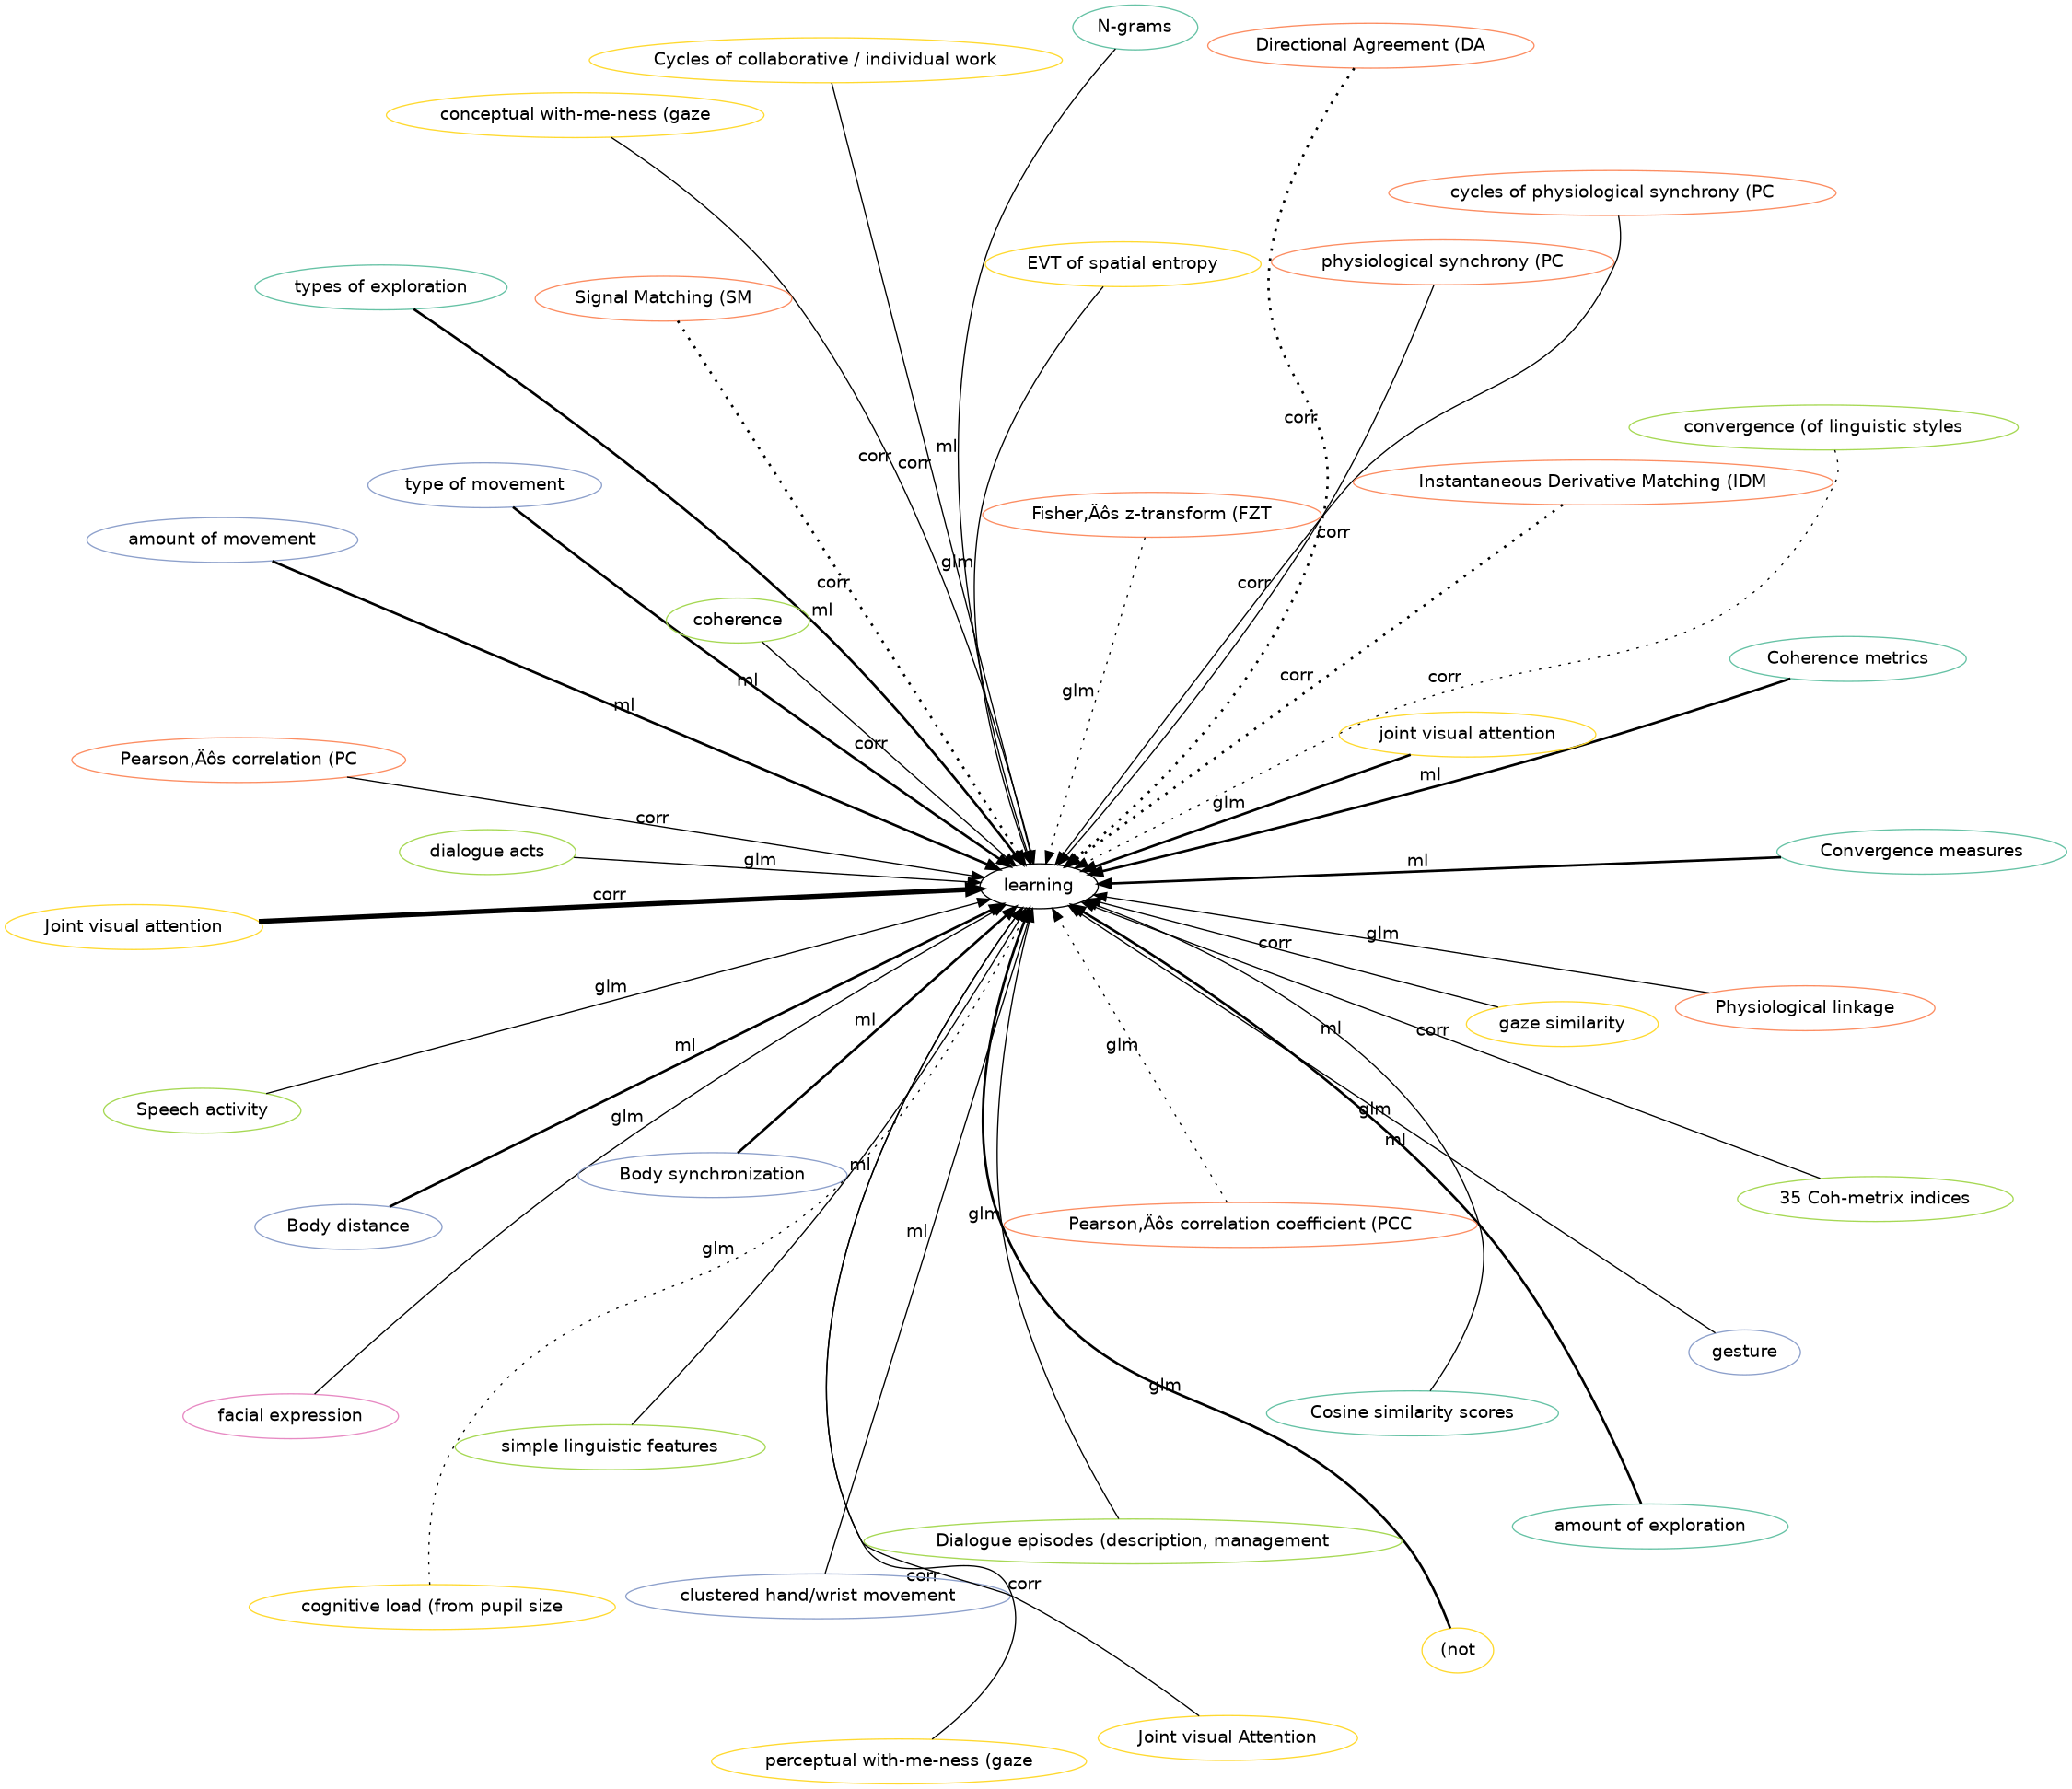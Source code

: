 digraph world {
        size="15,15";
        layout=neato
        graph [fontname = "helvetica"];
        node [fontname = "helvetica", colorscheme=set28];
        edge [fontname = "helvetica", colorscheme=set28];

	"learning" [href="index.svg"];
	"Physiological linkage" [href="https://scholar.google.com/scholar?hl=en&q=Physiological%20Linkage%20of%20Dyadic%20Gaming%20Experience" target="_blank" , color="2"];
	"perceptual with-me-ness (gaze" [href="https://scholar.google.com/scholar?hl=en&q=Looking%20AT%20versus%20Looking%20THROUGH:%20A%20Dual%20Eye-tracking%20Study%20in%20MOOC%20Context" target="_blank" , color="6"];
	"conceptual with-me-ness (gaze" [href="https://scholar.google.com/scholar?hl=en&q=Looking%20AT%20versus%20Looking%20THROUGH:%20A%20Dual%20Eye-tracking%20Study%20in%20MOOC%20Context" target="_blank" , color="6"];
	"gaze similarity" [href="https://scholar.google.com/scholar?hl=en&q=Looking%20AT%20versus%20Looking%20THROUGH:%20A%20Dual%20Eye-tracking%20Study%20in%20MOOC%20Context" target="_blank" , color="6"];
	"dialogue acts" [href="https://scholar.google.com/scholar?hl=en&q=The%20Additive%20Value%20of%20Multimodal%20Features%20for%20Predicting%20Engagement,%20Frustration,%20and%20Learning%20during%20Tutoring" target="_blank" , color="5"];
	"facial expression" [href="https://scholar.google.com/scholar?hl=en&q=The%20Additive%20Value%20of%20Multimodal%20Features%20for%20Predicting%20Engagement,%20Frustration,%20and%20Learning%20during%20Tutoring" target="_blank" , color="4"];
	"gesture" [href="https://scholar.google.com/scholar?hl=en&q=The%20Additive%20Value%20of%20Multimodal%20Features%20for%20Predicting%20Engagement,%20Frustration,%20and%20Learning%20during%20Tutoring" target="_blank" , color="3"];
	"clustered hand/wrist movement" [href="https://scholar.google.com/scholar?hl=en&q=(Dis)Engagement%20Maters:%20Identifying%20Efficacious%20Learning%20Practices%20with%20Multimodal%20Learning%20Analytics" target="_blank" , color="3"];
	"(not" [href="https://scholar.google.com/scholar?hl=en&q=Dual%20Gaze%20as%20a%20Proxy%20for%20Collaboration%20in%20Informal%20Learning" target="_blank" , color="6"];
	"(not" [href="https://scholar.google.com/scholar?hl=en&q=Dual%20Gaze%20as%20a%20Proxy%20for%20Collaboration%20in%20Informal%20Learning" target="_blank" , color="6"];
	"Dialogue episodes (description, management" [href="https://scholar.google.com/scholar?hl=en&q=Dual%20Gaze%20as%20a%20Proxy%20for%20Collaboration%20in%20Informal%20Learning" target="_blank" , color="5"];
	"Joint visual attention" [href="https://scholar.google.com/scholar?hl=en&q=Using%20Eye-Tracking%20Technology%20to%20Support%20Visual%20Coordination%20in%20Collaborative%20Problem-Solving%20Groups" target="_blank" , color="6"];
	"Joint visual attention" [href="https://scholar.google.com/scholar?hl=en&q=The%20Effect%20of%20Mutual%20Gaze%20Perception%20on%20Students’%20Verbal%20Coordination" target="_blank" , color="6"];
	"Convergence measures" [href="https://scholar.google.com/scholar?hl=en&q=The%20Effect%20of%20Mutual%20Gaze%20Perception%20on%20Students’%20Verbal%20Coordination" target="_blank" , color="1"];
	"Joint visual attention" [href="https://scholar.google.com/scholar?hl=en&q=The%20Effect%20of%20Mutual%20Gaze%20Perception%20on%20Students’%20Verbal%20Coordination" target="_blank" , color="6"];
	"Coherence metrics" [href="https://scholar.google.com/scholar?hl=en&q=The%20Effect%20of%20Mutual%20Gaze%20Perception%20on%20Students’%20Verbal%20Coordination" target="_blank" , color="1"];
	"N-grams" [href="https://scholar.google.com/scholar?hl=en&q=The%20Effect%20of%20Mutual%20Gaze%20Perception%20on%20Students’%20Verbal%20Coordination" target="_blank" , color="1"];
	"Cosine similarity scores" [href="https://scholar.google.com/scholar?hl=en&q=The%20Effect%20of%20Mutual%20Gaze%20Perception%20on%20Students’%20Verbal%20Coordination" target="_blank" , color="1"];
	"Convergence measures" [href="https://scholar.google.com/scholar?hl=en&q=The%20Effect%20of%20Mutual%20Gaze%20Perception%20on%20Students’%20Verbal%20Coordination" target="_blank" , color="1"];
	"Coherence metrics" [href="https://scholar.google.com/scholar?hl=en&q=The%20Effect%20of%20Mutual%20Gaze%20Perception%20on%20Students’%20Verbal%20Coordination" target="_blank" , color="1"];
	"Joint visual attention" [href="https://scholar.google.com/scholar?hl=en&q=Detecting%20Collaborative%20Dynamics%20Using%20Mobile%20Eye-Trackers" target="_blank" , color="6"];
	"amount of exploration" [href="https://scholar.google.com/scholar?hl=en&q=Unraveling%20Students'%20Interaction%20around%20a%20Tangible%20Interface%20Using%20Multimodal%20Learning%20Analytics." target="_blank" , color="1"];
	"types of exploration" [href="https://scholar.google.com/scholar?hl=en&q=Unraveling%20Students'%20Interaction%20around%20a%20Tangible%20Interface%20Using%20Multimodal%20Learning%20Analytics." target="_blank" , color="1"];
	"amount of movement" [href="https://scholar.google.com/scholar?hl=en&q=Unraveling%20Students'%20Interaction%20around%20a%20Tangible%20Interface%20Using%20Multimodal%20Learning%20Analytics." target="_blank" , color="3"];
	"type of movement" [href="https://scholar.google.com/scholar?hl=en&q=Unraveling%20Students'%20Interaction%20around%20a%20Tangible%20Interface%20Using%20Multimodal%20Learning%20Analytics." target="_blank" , color="3"];
	"Body synchronization" [href="https://scholar.google.com/scholar?hl=en&q=Unraveling%20Students'%20Interaction%20around%20a%20Tangible%20Interface%20Using%20Multimodal%20Learning%20Analytics." target="_blank" , color="3"];
	"Body distance" [href="https://scholar.google.com/scholar?hl=en&q=Unraveling%20Students'%20Interaction%20around%20a%20Tangible%20Interface%20Using%20Multimodal%20Learning%20Analytics." target="_blank" , color="3"];
	"amount of exploration" [href="https://scholar.google.com/scholar?hl=en&q=Unraveling%20Students'%20Interaction%20around%20a%20Tangible%20Interface%20Using%20Multimodal%20Learning%20Analytics." target="_blank" , color="1"];
	"types of exploration" [href="https://scholar.google.com/scholar?hl=en&q=Unraveling%20Students'%20Interaction%20around%20a%20Tangible%20Interface%20Using%20Multimodal%20Learning%20Analytics." target="_blank" , color="1"];
	"amount of movement" [href="https://scholar.google.com/scholar?hl=en&q=Unraveling%20Students'%20Interaction%20around%20a%20Tangible%20Interface%20Using%20Multimodal%20Learning%20Analytics." target="_blank" , color="3"];
	"type of movement" [href="https://scholar.google.com/scholar?hl=en&q=Unraveling%20Students'%20Interaction%20around%20a%20Tangible%20Interface%20Using%20Multimodal%20Learning%20Analytics." target="_blank" , color="3"];
	"Body synchronization" [href="https://scholar.google.com/scholar?hl=en&q=Unraveling%20Students'%20Interaction%20around%20a%20Tangible%20Interface%20Using%20Multimodal%20Learning%20Analytics." target="_blank" , color="3"];
	"Body distance" [href="https://scholar.google.com/scholar?hl=en&q=Unraveling%20Students'%20Interaction%20around%20a%20Tangible%20Interface%20Using%20Multimodal%20Learning%20Analytics." target="_blank" , color="3"];
	"physiological synchrony (PC" [href="https://scholar.google.com/scholar?hl=en&q=Unpacking%20the%20relationship%20between%20existing%20and%20new%20measures%20of%20physiological%20synchrony%20and%20collaborative%20learning:%20a%20mixed%20methods%20study" target="_blank" , color="2"];
	"cycles of physiological synchrony (PC" [href="https://scholar.google.com/scholar?hl=en&q=Unpacking%20the%20relationship%20between%20existing%20and%20new%20measures%20of%20physiological%20synchrony%20and%20collaborative%20learning:%20a%20mixed%20methods%20study" target="_blank" , color="2"];
	"Cycles of collaborative / individual work" [href="https://scholar.google.com/scholar?hl=en&q=Leveraging%20Mobile%20Eye-Trackers%20to%20Capture%20Joint%20Visual%20Attention%20in%20Co-Located%20Collaborative%20Learning" target="_blank" , color="6"];
	"Joint visual Attention" [href="https://scholar.google.com/scholar?hl=en&q=Using%20Mobile%20Eye-Trackers%20to%20Unpack%20the%20Perceptual%20Benefits%20of%20a%20Tangible%20User%20Interface%20for%20Collaborative%20Learning" target="_blank" , color="6"];
	"convergence (of linguistic styles" [href="https://scholar.google.com/scholar?hl=en&q=Does%20Seeing%20One%20Another’s%20Gaze%20Affect%20Group%20Dialogue?" target="_blank" , color="5"];
	"coherence" [href="https://scholar.google.com/scholar?hl=en&q=Does%20Seeing%20One%20Another’s%20Gaze%20Affect%20Group%20Dialogue?" target="_blank" , color="5"];
	"simple linguistic features" [href="https://scholar.google.com/scholar?hl=en&q=Does%20Seeing%20One%20Another’s%20Gaze%20Affect%20Group%20Dialogue?" target="_blank" , color="5"];
	"35 Coh-metrix indices" [href="https://scholar.google.com/scholar?hl=en&q=Predicting%20the%20Quality%20of%20Collaborative%20Problem%20Solving%20Through%20Linguistic%20Analysis%20of%20Discourse" target="_blank" , color="5"];
	"EVT of spatial entropy" [href="https://scholar.google.com/scholar?hl=en&q=An%20Alternate%20Statistical%20Lens%20to%20Look%20at%20Collaboration%20Data:%20Extreme%20Value%20Theory" target="_blank" , color="6"];
	"joint visual attention" [href="https://scholar.google.com/scholar?hl=en&q=3D%20Tangibles%20Facilitate%20Joint%20Visual%20Attention%20in%20Dyads" target="_blank" , color="6"];
	"joint visual attention" [href="https://scholar.google.com/scholar?hl=en&q=Real-time%20mutual%20gaze%20perception" target="_blank" , color="6"];
	"cognitive load (from pupil size" [href="https://scholar.google.com/scholar?hl=en&q=Real-time%20mutual%20gaze%20perception" target="_blank" , color="6"];
	"Signal Matching (SM" [href="https://scholar.google.com/scholar?hl=en&q=Investigating%20collaborative%20learning%20success%20with%20physiological%20coupling%20indices%20based%20on%20electrodermal%20activity" target="_blank" , color="2"];
	"Instantaneous Derivative Matching (IDM" [href="https://scholar.google.com/scholar?hl=en&q=Investigating%20collaborative%20learning%20success%20with%20physiological%20coupling%20indices%20based%20on%20electrodermal%20activity" target="_blank" , color="2"];
	"Pearson‚Äôs correlation coefficient (PCC" [href="https://scholar.google.com/scholar?hl=en&q=Investigating%20collaborative%20learning%20success%20with%20physiological%20coupling%20indices%20based%20on%20electrodermal%20activity" target="_blank" , color="2"];
	"Fisher‚Äôs z-transform (FZT" [href="https://scholar.google.com/scholar?hl=en&q=Investigating%20collaborative%20learning%20success%20with%20physiological%20coupling%20indices%20based%20on%20electrodermal%20activity" target="_blank" , color="2"];
	"Directional Agreement (DA" [href="https://scholar.google.com/scholar?hl=en&q=Investigating%20collaborative%20learning%20success%20with%20physiological%20coupling%20indices%20based%20on%20electrodermal%20activity" target="_blank" , color="2"];
	"Signal Matching (SM" [href="https://scholar.google.com/scholar?hl=en&q=Using%20Physiological%20Synchrony%20as%20an%20Indicator%20of%20Collaboration%20Quality,%20Task%20Performance%20and%20Learning" target="_blank" , color="2"];
	"Instantaneous Derivative Matching (IDM" [href="https://scholar.google.com/scholar?hl=en&q=Using%20Physiological%20Synchrony%20as%20an%20Indicator%20of%20Collaboration%20Quality,%20Task%20Performance%20and%20Learning" target="_blank" , color="2"];
	"Directional Agreement (DA" [href="https://scholar.google.com/scholar?hl=en&q=Using%20Physiological%20Synchrony%20as%20an%20Indicator%20of%20Collaboration%20Quality,%20Task%20Performance%20and%20Learning" target="_blank" , color="2"];
	"Pearson‚Äôs correlation (PC" [href="https://scholar.google.com/scholar?hl=en&q=Using%20Physiological%20Synchrony%20as%20an%20Indicator%20of%20Collaboration%20Quality,%20Task%20Performance%20and%20Learning" target="_blank" , color="2"];
	"Speech activity" [href="https://scholar.google.com/scholar?hl=en&q=Using%20Physiological%20Synchrony%20as%20an%20Indicator%20of%20Collaboration%20Quality,%20Task%20Performance%20and%20Learning" target="_blank" , color="5"];
	"Physiological linkage" -> "learning" [label="glm", labeltooltip=1, style="solid", penwidth=1];
	"perceptual with-me-ness (gaze" -> "learning" [label="corr", labeltooltip=1, style="solid", penwidth=1];
	"conceptual with-me-ness (gaze" -> "learning" [label="corr", labeltooltip=1, style="solid", penwidth=1];
	"gaze similarity" -> "learning" [label="corr", labeltooltip=1, style="solid", penwidth=1];
	"dialogue acts" -> "learning" [label="glm", labeltooltip=1, style="solid", penwidth=1];
	"facial expression" -> "learning" [label="glm", labeltooltip=1, style="solid", penwidth=1];
	"gesture" -> "learning" [label="glm", labeltooltip=1, style="solid", penwidth=1];
	"clustered hand/wrist movement" -> "learning" [label="ml", labeltooltip=1, style="solid", penwidth=1];
	"(not" -> "learning" [label="glm", labeltooltip=2, style="solid", penwidth=2];
	"Dialogue episodes (description, management" -> "learning" [label="glm", labeltooltip=1, style="solid", penwidth=1];
	"Joint visual attention" -> "learning" [label="corr", labeltooltip=4, style="solid", penwidth=4];
	"Convergence measures" -> "learning" [label="ml", labeltooltip=2, style="solid", penwidth=2];
	"Coherence metrics" -> "learning" [label="ml", labeltooltip=2, style="solid", penwidth=2];
	"N-grams" -> "learning" [label="ml", labeltooltip=1, style="solid", penwidth=1];
	"Cosine similarity scores" -> "learning" [label="ml", labeltooltip=1, style="solid", penwidth=1];
	"amount of exploration" -> "learning" [label="ml", labeltooltip=2, style="solid", penwidth=2];
	"types of exploration" -> "learning" [label="ml", labeltooltip=2, style="solid", penwidth=2];
	"amount of movement" -> "learning" [label="ml", labeltooltip=2, style="solid", penwidth=2];
	"type of movement" -> "learning" [label="ml", labeltooltip=2, style="solid", penwidth=2];
	"Body synchronization" -> "learning" [label="ml", labeltooltip=2, style="solid", penwidth=2];
	"Body distance" -> "learning" [label="ml", labeltooltip=2, style="solid", penwidth=2];
	"physiological synchrony (PC" -> "learning" [label="corr", labeltooltip=1, style="solid", penwidth=1];
	"cycles of physiological synchrony (PC" -> "learning" [label="corr", labeltooltip=1, style="solid", penwidth=1];
	"Cycles of collaborative / individual work" -> "learning" [label="corr", labeltooltip=1, style="solid", penwidth=1];
	"Joint visual Attention" -> "learning" [label="corr", labeltooltip=1, style="solid", penwidth=1];
	"convergence (of linguistic styles" -> "learning" [label="corr", labeltooltip=1, style="dotted", penwidth=1];
	"coherence" -> "learning" [label="corr", labeltooltip=1, style="solid", penwidth=1];
	"simple linguistic features" -> "learning" [label="ml", labeltooltip=1, style="solid", penwidth=1];
	"35 Coh-metrix indices" -> "learning" [label="corr", labeltooltip=1, style="solid", penwidth=1];
	"EVT of spatial entropy" -> "learning" [label="glm", labeltooltip=1, style="solid", penwidth=1];
	"joint visual attention" -> "learning" [label="glm", labeltooltip=2, style="solid", penwidth=2];
	"cognitive load (from pupil size" -> "learning" [label="glm", labeltooltip=1, style="dotted", penwidth=1];
	"Signal Matching (SM" -> "learning" [label="corr", labeltooltip=2, style="dotted", penwidth=2];
	"Instantaneous Derivative Matching (IDM" -> "learning" [label="corr", labeltooltip=2, style="dotted", penwidth=2];
	"Pearson‚Äôs correlation coefficient (PCC" -> "learning" [label="glm", labeltooltip=1, style="dotted", penwidth=1];
	"Fisher‚Äôs z-transform (FZT" -> "learning" [label="glm", labeltooltip=1, style="dotted", penwidth=1];
	"Directional Agreement (DA" -> "learning" [label="corr", labeltooltip=2, style="dotted", penwidth=2];
	"Pearson‚Äôs correlation (PC" -> "learning" [label="corr", labeltooltip=1, style="solid", penwidth=1];
	"Speech activity" -> "learning" [label="glm", labeltooltip=1, style="solid", penwidth=1];

 overlap=false 
 splines = true; 


}
